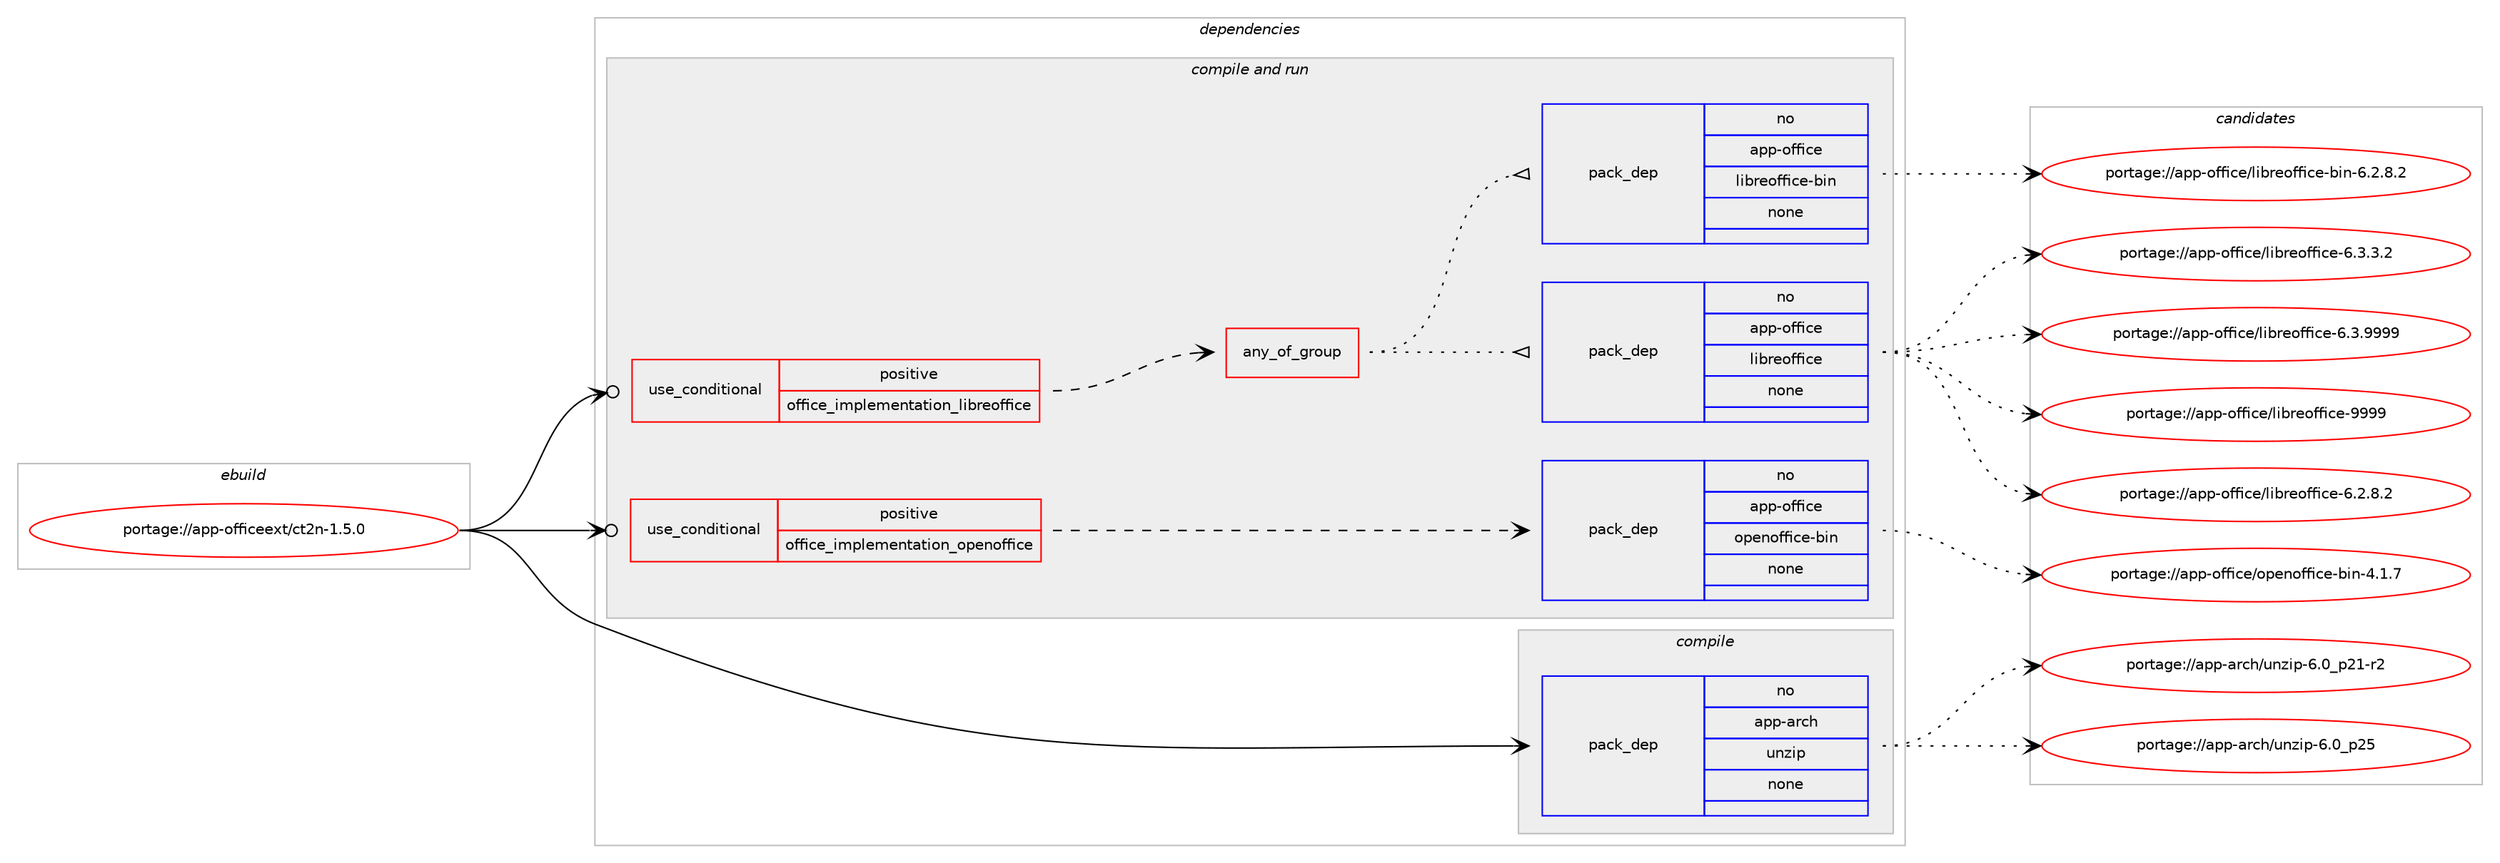 digraph prolog {

# *************
# Graph options
# *************

newrank=true;
concentrate=true;
compound=true;
graph [rankdir=LR,fontname=Helvetica,fontsize=10,ranksep=1.5];#, ranksep=2.5, nodesep=0.2];
edge  [arrowhead=vee];
node  [fontname=Helvetica,fontsize=10];

# **********
# The ebuild
# **********

subgraph cluster_leftcol {
color=gray;
rank=same;
label=<<i>ebuild</i>>;
id [label="portage://app-officeext/ct2n-1.5.0", color=red, width=4, href="../app-officeext/ct2n-1.5.0.svg"];
}

# ****************
# The dependencies
# ****************

subgraph cluster_midcol {
color=gray;
label=<<i>dependencies</i>>;
subgraph cluster_compile {
fillcolor="#eeeeee";
style=filled;
label=<<i>compile</i>>;
subgraph pack29710 {
dependency40148 [label=<<TABLE BORDER="0" CELLBORDER="1" CELLSPACING="0" CELLPADDING="4" WIDTH="220"><TR><TD ROWSPAN="6" CELLPADDING="30">pack_dep</TD></TR><TR><TD WIDTH="110">no</TD></TR><TR><TD>app-arch</TD></TR><TR><TD>unzip</TD></TR><TR><TD>none</TD></TR><TR><TD></TD></TR></TABLE>>, shape=none, color=blue];
}
id:e -> dependency40148:w [weight=20,style="solid",arrowhead="vee"];
}
subgraph cluster_compileandrun {
fillcolor="#eeeeee";
style=filled;
label=<<i>compile and run</i>>;
subgraph cond9775 {
dependency40149 [label=<<TABLE BORDER="0" CELLBORDER="1" CELLSPACING="0" CELLPADDING="4"><TR><TD ROWSPAN="3" CELLPADDING="10">use_conditional</TD></TR><TR><TD>positive</TD></TR><TR><TD>office_implementation_libreoffice</TD></TR></TABLE>>, shape=none, color=red];
subgraph any647 {
dependency40150 [label=<<TABLE BORDER="0" CELLBORDER="1" CELLSPACING="0" CELLPADDING="4"><TR><TD CELLPADDING="10">any_of_group</TD></TR></TABLE>>, shape=none, color=red];subgraph pack29711 {
dependency40151 [label=<<TABLE BORDER="0" CELLBORDER="1" CELLSPACING="0" CELLPADDING="4" WIDTH="220"><TR><TD ROWSPAN="6" CELLPADDING="30">pack_dep</TD></TR><TR><TD WIDTH="110">no</TD></TR><TR><TD>app-office</TD></TR><TR><TD>libreoffice</TD></TR><TR><TD>none</TD></TR><TR><TD></TD></TR></TABLE>>, shape=none, color=blue];
}
dependency40150:e -> dependency40151:w [weight=20,style="dotted",arrowhead="oinv"];
subgraph pack29712 {
dependency40152 [label=<<TABLE BORDER="0" CELLBORDER="1" CELLSPACING="0" CELLPADDING="4" WIDTH="220"><TR><TD ROWSPAN="6" CELLPADDING="30">pack_dep</TD></TR><TR><TD WIDTH="110">no</TD></TR><TR><TD>app-office</TD></TR><TR><TD>libreoffice-bin</TD></TR><TR><TD>none</TD></TR><TR><TD></TD></TR></TABLE>>, shape=none, color=blue];
}
dependency40150:e -> dependency40152:w [weight=20,style="dotted",arrowhead="oinv"];
}
dependency40149:e -> dependency40150:w [weight=20,style="dashed",arrowhead="vee"];
}
id:e -> dependency40149:w [weight=20,style="solid",arrowhead="odotvee"];
subgraph cond9776 {
dependency40153 [label=<<TABLE BORDER="0" CELLBORDER="1" CELLSPACING="0" CELLPADDING="4"><TR><TD ROWSPAN="3" CELLPADDING="10">use_conditional</TD></TR><TR><TD>positive</TD></TR><TR><TD>office_implementation_openoffice</TD></TR></TABLE>>, shape=none, color=red];
subgraph pack29713 {
dependency40154 [label=<<TABLE BORDER="0" CELLBORDER="1" CELLSPACING="0" CELLPADDING="4" WIDTH="220"><TR><TD ROWSPAN="6" CELLPADDING="30">pack_dep</TD></TR><TR><TD WIDTH="110">no</TD></TR><TR><TD>app-office</TD></TR><TR><TD>openoffice-bin</TD></TR><TR><TD>none</TD></TR><TR><TD></TD></TR></TABLE>>, shape=none, color=blue];
}
dependency40153:e -> dependency40154:w [weight=20,style="dashed",arrowhead="vee"];
}
id:e -> dependency40153:w [weight=20,style="solid",arrowhead="odotvee"];
}
subgraph cluster_run {
fillcolor="#eeeeee";
style=filled;
label=<<i>run</i>>;
}
}

# **************
# The candidates
# **************

subgraph cluster_choices {
rank=same;
color=gray;
label=<<i>candidates</i>>;

subgraph choice29710 {
color=black;
nodesep=1;
choiceportage9711211245971149910447117110122105112455446489511250494511450 [label="portage://app-arch/unzip-6.0_p21-r2", color=red, width=4,href="../app-arch/unzip-6.0_p21-r2.svg"];
choiceportage971121124597114991044711711012210511245544648951125053 [label="portage://app-arch/unzip-6.0_p25", color=red, width=4,href="../app-arch/unzip-6.0_p25.svg"];
dependency40148:e -> choiceportage9711211245971149910447117110122105112455446489511250494511450:w [style=dotted,weight="100"];
dependency40148:e -> choiceportage971121124597114991044711711012210511245544648951125053:w [style=dotted,weight="100"];
}
subgraph choice29711 {
color=black;
nodesep=1;
choiceportage9711211245111102102105991014710810598114101111102102105991014554465046564650 [label="portage://app-office/libreoffice-6.2.8.2", color=red, width=4,href="../app-office/libreoffice-6.2.8.2.svg"];
choiceportage9711211245111102102105991014710810598114101111102102105991014554465146514650 [label="portage://app-office/libreoffice-6.3.3.2", color=red, width=4,href="../app-office/libreoffice-6.3.3.2.svg"];
choiceportage971121124511110210210599101471081059811410111110210210599101455446514657575757 [label="portage://app-office/libreoffice-6.3.9999", color=red, width=4,href="../app-office/libreoffice-6.3.9999.svg"];
choiceportage9711211245111102102105991014710810598114101111102102105991014557575757 [label="portage://app-office/libreoffice-9999", color=red, width=4,href="../app-office/libreoffice-9999.svg"];
dependency40151:e -> choiceportage9711211245111102102105991014710810598114101111102102105991014554465046564650:w [style=dotted,weight="100"];
dependency40151:e -> choiceportage9711211245111102102105991014710810598114101111102102105991014554465146514650:w [style=dotted,weight="100"];
dependency40151:e -> choiceportage971121124511110210210599101471081059811410111110210210599101455446514657575757:w [style=dotted,weight="100"];
dependency40151:e -> choiceportage9711211245111102102105991014710810598114101111102102105991014557575757:w [style=dotted,weight="100"];
}
subgraph choice29712 {
color=black;
nodesep=1;
choiceportage97112112451111021021059910147108105981141011111021021059910145981051104554465046564650 [label="portage://app-office/libreoffice-bin-6.2.8.2", color=red, width=4,href="../app-office/libreoffice-bin-6.2.8.2.svg"];
dependency40152:e -> choiceportage97112112451111021021059910147108105981141011111021021059910145981051104554465046564650:w [style=dotted,weight="100"];
}
subgraph choice29713 {
color=black;
nodesep=1;
choiceportage97112112451111021021059910147111112101110111102102105991014598105110455246494655 [label="portage://app-office/openoffice-bin-4.1.7", color=red, width=4,href="../app-office/openoffice-bin-4.1.7.svg"];
dependency40154:e -> choiceportage97112112451111021021059910147111112101110111102102105991014598105110455246494655:w [style=dotted,weight="100"];
}
}

}
